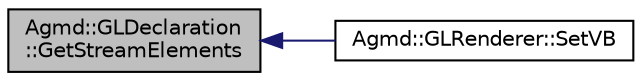 digraph "Agmd::GLDeclaration::GetStreamElements"
{
  edge [fontname="Helvetica",fontsize="10",labelfontname="Helvetica",labelfontsize="10"];
  node [fontname="Helvetica",fontsize="10",shape=record];
  rankdir="LR";
  Node1 [label="Agmd::GLDeclaration\l::GetStreamElements",height=0.2,width=0.4,color="black", fillcolor="grey75", style="filled" fontcolor="black"];
  Node1 -> Node2 [dir="back",color="midnightblue",fontsize="10",style="solid",fontname="Helvetica"];
  Node2 [label="Agmd::GLRenderer::SetVB",height=0.2,width=0.4,color="black", fillcolor="white", style="filled",URL="$class_agmd_1_1_g_l_renderer.html#abce0e15aa971066b93cb289425178ced"];
}
